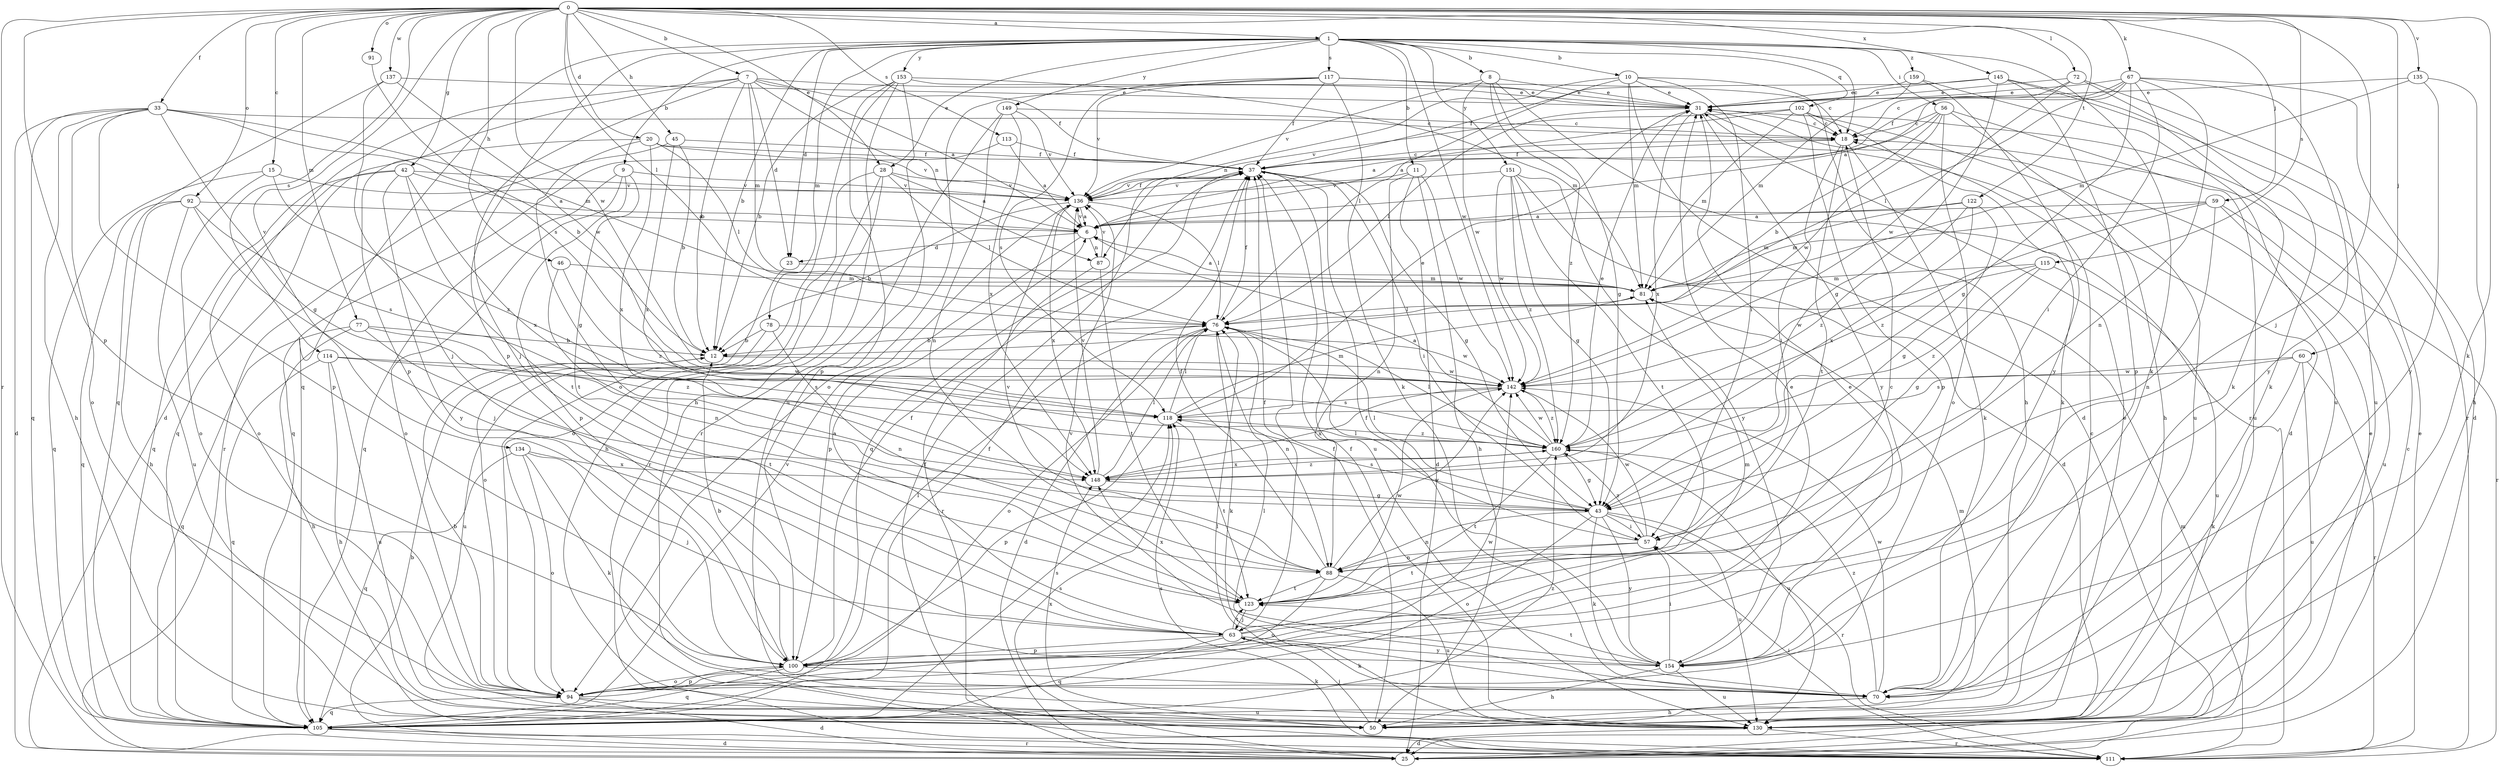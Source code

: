 strict digraph  {
0;
1;
6;
7;
8;
9;
10;
11;
12;
15;
18;
20;
23;
25;
28;
31;
33;
37;
42;
43;
45;
46;
50;
56;
57;
59;
60;
63;
67;
70;
72;
76;
77;
78;
81;
87;
88;
91;
92;
94;
100;
102;
105;
111;
113;
114;
115;
117;
118;
122;
123;
130;
134;
135;
136;
137;
142;
145;
148;
149;
151;
153;
154;
159;
160;
0 -> 1  [label=a];
0 -> 7  [label=b];
0 -> 15  [label=c];
0 -> 20  [label=d];
0 -> 28  [label=e];
0 -> 33  [label=f];
0 -> 42  [label=g];
0 -> 45  [label=h];
0 -> 46  [label=h];
0 -> 59  [label=j];
0 -> 60  [label=j];
0 -> 63  [label=j];
0 -> 67  [label=k];
0 -> 70  [label=k];
0 -> 72  [label=l];
0 -> 76  [label=l];
0 -> 77  [label=m];
0 -> 91  [label=o];
0 -> 92  [label=o];
0 -> 100  [label=p];
0 -> 111  [label=r];
0 -> 113  [label=s];
0 -> 114  [label=s];
0 -> 115  [label=s];
0 -> 122  [label=t];
0 -> 134  [label=v];
0 -> 135  [label=v];
0 -> 137  [label=w];
0 -> 142  [label=w];
0 -> 145  [label=x];
1 -> 8  [label=b];
1 -> 9  [label=b];
1 -> 10  [label=b];
1 -> 11  [label=b];
1 -> 12  [label=b];
1 -> 18  [label=c];
1 -> 23  [label=d];
1 -> 28  [label=e];
1 -> 56  [label=i];
1 -> 70  [label=k];
1 -> 78  [label=m];
1 -> 100  [label=p];
1 -> 102  [label=q];
1 -> 105  [label=q];
1 -> 117  [label=s];
1 -> 142  [label=w];
1 -> 149  [label=y];
1 -> 151  [label=y];
1 -> 153  [label=y];
1 -> 159  [label=z];
6 -> 23  [label=d];
6 -> 87  [label=n];
6 -> 100  [label=p];
6 -> 136  [label=v];
7 -> 6  [label=a];
7 -> 12  [label=b];
7 -> 23  [label=d];
7 -> 25  [label=d];
7 -> 31  [label=e];
7 -> 37  [label=f];
7 -> 63  [label=j];
7 -> 81  [label=m];
7 -> 87  [label=n];
7 -> 100  [label=p];
8 -> 31  [label=e];
8 -> 43  [label=g];
8 -> 111  [label=r];
8 -> 136  [label=v];
8 -> 142  [label=w];
8 -> 160  [label=z];
9 -> 94  [label=o];
9 -> 100  [label=p];
9 -> 105  [label=q];
9 -> 123  [label=t];
9 -> 136  [label=v];
10 -> 25  [label=d];
10 -> 31  [label=e];
10 -> 50  [label=h];
10 -> 57  [label=i];
10 -> 76  [label=l];
10 -> 81  [label=m];
10 -> 87  [label=n];
11 -> 25  [label=d];
11 -> 50  [label=h];
11 -> 88  [label=n];
11 -> 136  [label=v];
11 -> 142  [label=w];
12 -> 142  [label=w];
15 -> 94  [label=o];
15 -> 105  [label=q];
15 -> 136  [label=v];
15 -> 160  [label=z];
18 -> 37  [label=f];
18 -> 57  [label=i];
18 -> 70  [label=k];
18 -> 123  [label=t];
20 -> 37  [label=f];
20 -> 43  [label=g];
20 -> 76  [label=l];
20 -> 105  [label=q];
20 -> 136  [label=v];
20 -> 148  [label=x];
23 -> 81  [label=m];
23 -> 94  [label=o];
25 -> 18  [label=c];
25 -> 31  [label=e];
25 -> 37  [label=f];
25 -> 118  [label=s];
28 -> 6  [label=a];
28 -> 50  [label=h];
28 -> 76  [label=l];
28 -> 94  [label=o];
28 -> 111  [label=r];
28 -> 136  [label=v];
31 -> 18  [label=c];
31 -> 25  [label=d];
31 -> 76  [label=l];
31 -> 148  [label=x];
31 -> 154  [label=y];
33 -> 12  [label=b];
33 -> 18  [label=c];
33 -> 25  [label=d];
33 -> 43  [label=g];
33 -> 50  [label=h];
33 -> 81  [label=m];
33 -> 94  [label=o];
33 -> 100  [label=p];
33 -> 105  [label=q];
37 -> 18  [label=c];
37 -> 43  [label=g];
37 -> 57  [label=i];
37 -> 105  [label=q];
37 -> 130  [label=u];
37 -> 136  [label=v];
42 -> 6  [label=a];
42 -> 94  [label=o];
42 -> 105  [label=q];
42 -> 123  [label=t];
42 -> 136  [label=v];
42 -> 148  [label=x];
42 -> 154  [label=y];
43 -> 57  [label=i];
43 -> 70  [label=k];
43 -> 76  [label=l];
43 -> 88  [label=n];
43 -> 94  [label=o];
43 -> 111  [label=r];
43 -> 118  [label=s];
43 -> 130  [label=u];
43 -> 154  [label=y];
45 -> 12  [label=b];
45 -> 37  [label=f];
45 -> 111  [label=r];
45 -> 148  [label=x];
46 -> 81  [label=m];
46 -> 88  [label=n];
46 -> 160  [label=z];
50 -> 18  [label=c];
50 -> 37  [label=f];
50 -> 63  [label=j];
50 -> 148  [label=x];
56 -> 6  [label=a];
56 -> 12  [label=b];
56 -> 18  [label=c];
56 -> 50  [label=h];
56 -> 94  [label=o];
56 -> 130  [label=u];
56 -> 142  [label=w];
57 -> 76  [label=l];
57 -> 88  [label=n];
57 -> 123  [label=t];
57 -> 142  [label=w];
57 -> 160  [label=z];
59 -> 6  [label=a];
59 -> 81  [label=m];
59 -> 88  [label=n];
59 -> 111  [label=r];
59 -> 130  [label=u];
59 -> 160  [label=z];
60 -> 70  [label=k];
60 -> 111  [label=r];
60 -> 118  [label=s];
60 -> 130  [label=u];
60 -> 142  [label=w];
63 -> 6  [label=a];
63 -> 18  [label=c];
63 -> 37  [label=f];
63 -> 70  [label=k];
63 -> 81  [label=m];
63 -> 100  [label=p];
63 -> 105  [label=q];
63 -> 123  [label=t];
63 -> 154  [label=y];
67 -> 18  [label=c];
67 -> 25  [label=d];
67 -> 31  [label=e];
67 -> 37  [label=f];
67 -> 43  [label=g];
67 -> 57  [label=i];
67 -> 76  [label=l];
67 -> 88  [label=n];
67 -> 154  [label=y];
70 -> 50  [label=h];
70 -> 76  [label=l];
70 -> 142  [label=w];
70 -> 160  [label=z];
72 -> 6  [label=a];
72 -> 31  [label=e];
72 -> 70  [label=k];
72 -> 130  [label=u];
72 -> 142  [label=w];
76 -> 12  [label=b];
76 -> 25  [label=d];
76 -> 37  [label=f];
76 -> 70  [label=k];
76 -> 88  [label=n];
76 -> 94  [label=o];
77 -> 12  [label=b];
77 -> 50  [label=h];
77 -> 105  [label=q];
77 -> 123  [label=t];
77 -> 160  [label=z];
78 -> 12  [label=b];
78 -> 88  [label=n];
78 -> 130  [label=u];
78 -> 142  [label=w];
81 -> 6  [label=a];
81 -> 76  [label=l];
87 -> 111  [label=r];
87 -> 123  [label=t];
87 -> 136  [label=v];
88 -> 37  [label=f];
88 -> 94  [label=o];
88 -> 123  [label=t];
88 -> 130  [label=u];
88 -> 136  [label=v];
88 -> 142  [label=w];
91 -> 118  [label=s];
92 -> 6  [label=a];
92 -> 50  [label=h];
92 -> 63  [label=j];
92 -> 105  [label=q];
92 -> 118  [label=s];
92 -> 130  [label=u];
94 -> 12  [label=b];
94 -> 25  [label=d];
94 -> 100  [label=p];
94 -> 105  [label=q];
94 -> 130  [label=u];
94 -> 142  [label=w];
100 -> 12  [label=b];
100 -> 31  [label=e];
100 -> 37  [label=f];
100 -> 70  [label=k];
100 -> 76  [label=l];
100 -> 94  [label=o];
100 -> 105  [label=q];
102 -> 6  [label=a];
102 -> 18  [label=c];
102 -> 70  [label=k];
102 -> 81  [label=m];
102 -> 100  [label=p];
102 -> 130  [label=u];
102 -> 136  [label=v];
105 -> 25  [label=d];
105 -> 37  [label=f];
105 -> 81  [label=m];
105 -> 111  [label=r];
105 -> 118  [label=s];
105 -> 136  [label=v];
105 -> 160  [label=z];
111 -> 12  [label=b];
111 -> 31  [label=e];
111 -> 57  [label=i];
111 -> 81  [label=m];
111 -> 118  [label=s];
113 -> 6  [label=a];
113 -> 37  [label=f];
113 -> 105  [label=q];
114 -> 50  [label=h];
114 -> 105  [label=q];
114 -> 118  [label=s];
114 -> 130  [label=u];
114 -> 142  [label=w];
115 -> 43  [label=g];
115 -> 81  [label=m];
115 -> 130  [label=u];
115 -> 142  [label=w];
115 -> 160  [label=z];
117 -> 18  [label=c];
117 -> 31  [label=e];
117 -> 37  [label=f];
117 -> 70  [label=k];
117 -> 94  [label=o];
117 -> 118  [label=s];
117 -> 136  [label=v];
118 -> 31  [label=e];
118 -> 76  [label=l];
118 -> 81  [label=m];
118 -> 100  [label=p];
118 -> 123  [label=t];
118 -> 160  [label=z];
122 -> 6  [label=a];
122 -> 43  [label=g];
122 -> 81  [label=m];
122 -> 148  [label=x];
122 -> 160  [label=z];
123 -> 63  [label=j];
123 -> 142  [label=w];
123 -> 148  [label=x];
130 -> 25  [label=d];
130 -> 31  [label=e];
130 -> 37  [label=f];
130 -> 76  [label=l];
130 -> 111  [label=r];
134 -> 63  [label=j];
134 -> 70  [label=k];
134 -> 94  [label=o];
134 -> 105  [label=q];
134 -> 148  [label=x];
135 -> 31  [label=e];
135 -> 50  [label=h];
135 -> 81  [label=m];
135 -> 154  [label=y];
136 -> 6  [label=a];
136 -> 12  [label=b];
136 -> 37  [label=f];
136 -> 76  [label=l];
136 -> 148  [label=x];
137 -> 31  [label=e];
137 -> 63  [label=j];
137 -> 105  [label=q];
137 -> 142  [label=w];
142 -> 118  [label=s];
142 -> 148  [label=x];
142 -> 160  [label=z];
145 -> 31  [label=e];
145 -> 37  [label=f];
145 -> 43  [label=g];
145 -> 70  [label=k];
145 -> 100  [label=p];
145 -> 111  [label=r];
148 -> 43  [label=g];
148 -> 76  [label=l];
148 -> 136  [label=v];
148 -> 160  [label=z];
149 -> 18  [label=c];
149 -> 88  [label=n];
149 -> 111  [label=r];
149 -> 136  [label=v];
149 -> 148  [label=x];
151 -> 25  [label=d];
151 -> 43  [label=g];
151 -> 123  [label=t];
151 -> 136  [label=v];
151 -> 142  [label=w];
151 -> 154  [label=y];
151 -> 160  [label=z];
153 -> 12  [label=b];
153 -> 31  [label=e];
153 -> 50  [label=h];
153 -> 81  [label=m];
153 -> 94  [label=o];
153 -> 100  [label=p];
153 -> 130  [label=u];
154 -> 31  [label=e];
154 -> 37  [label=f];
154 -> 50  [label=h];
154 -> 57  [label=i];
154 -> 123  [label=t];
154 -> 130  [label=u];
154 -> 136  [label=v];
159 -> 31  [label=e];
159 -> 81  [label=m];
159 -> 130  [label=u];
159 -> 154  [label=y];
160 -> 6  [label=a];
160 -> 31  [label=e];
160 -> 43  [label=g];
160 -> 76  [label=l];
160 -> 123  [label=t];
160 -> 130  [label=u];
160 -> 142  [label=w];
160 -> 148  [label=x];
}
